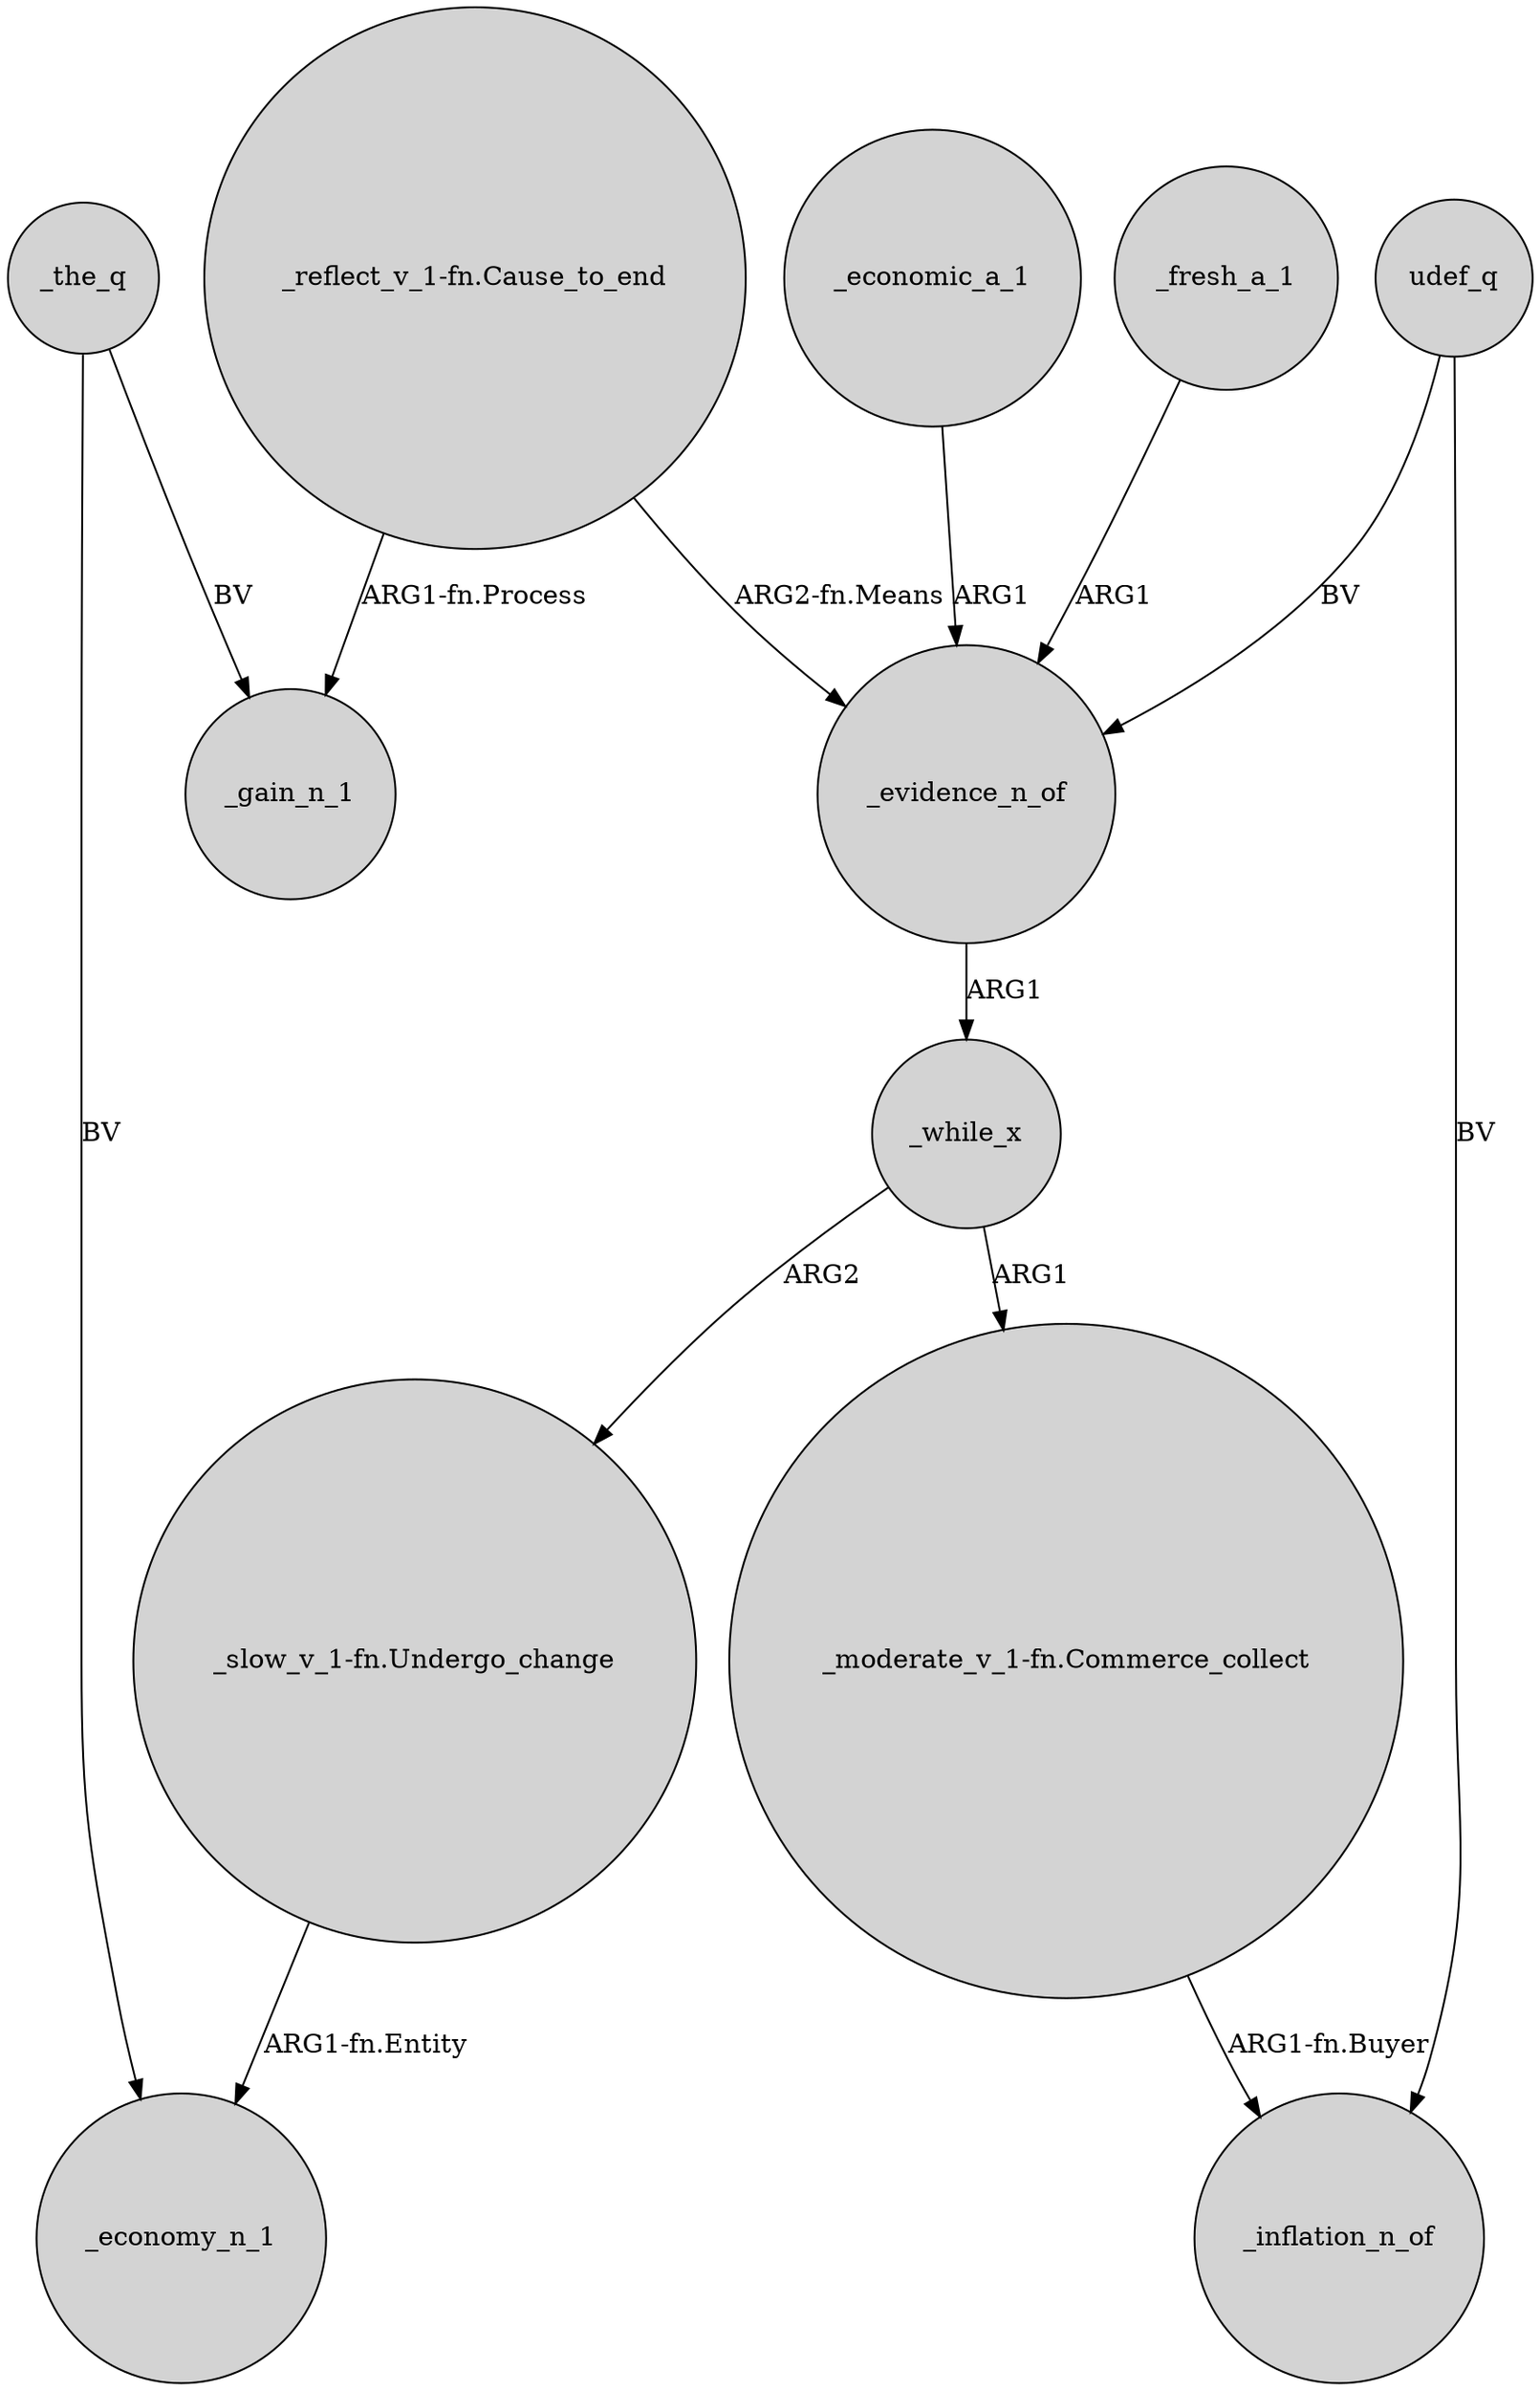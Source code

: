 digraph {
	node [shape=circle style=filled]
	udef_q -> _evidence_n_of [label=BV]
	_evidence_n_of -> _while_x [label=ARG1]
	_the_q -> _gain_n_1 [label=BV]
	udef_q -> _inflation_n_of [label=BV]
	_fresh_a_1 -> _evidence_n_of [label=ARG1]
	_economic_a_1 -> _evidence_n_of [label=ARG1]
	_while_x -> "_slow_v_1-fn.Undergo_change" [label=ARG2]
	"_moderate_v_1-fn.Commerce_collect" -> _inflation_n_of [label="ARG1-fn.Buyer"]
	_while_x -> "_moderate_v_1-fn.Commerce_collect" [label=ARG1]
	"_reflect_v_1-fn.Cause_to_end" -> _gain_n_1 [label="ARG1-fn.Process"]
	"_reflect_v_1-fn.Cause_to_end" -> _evidence_n_of [label="ARG2-fn.Means"]
	_the_q -> _economy_n_1 [label=BV]
	"_slow_v_1-fn.Undergo_change" -> _economy_n_1 [label="ARG1-fn.Entity"]
}
